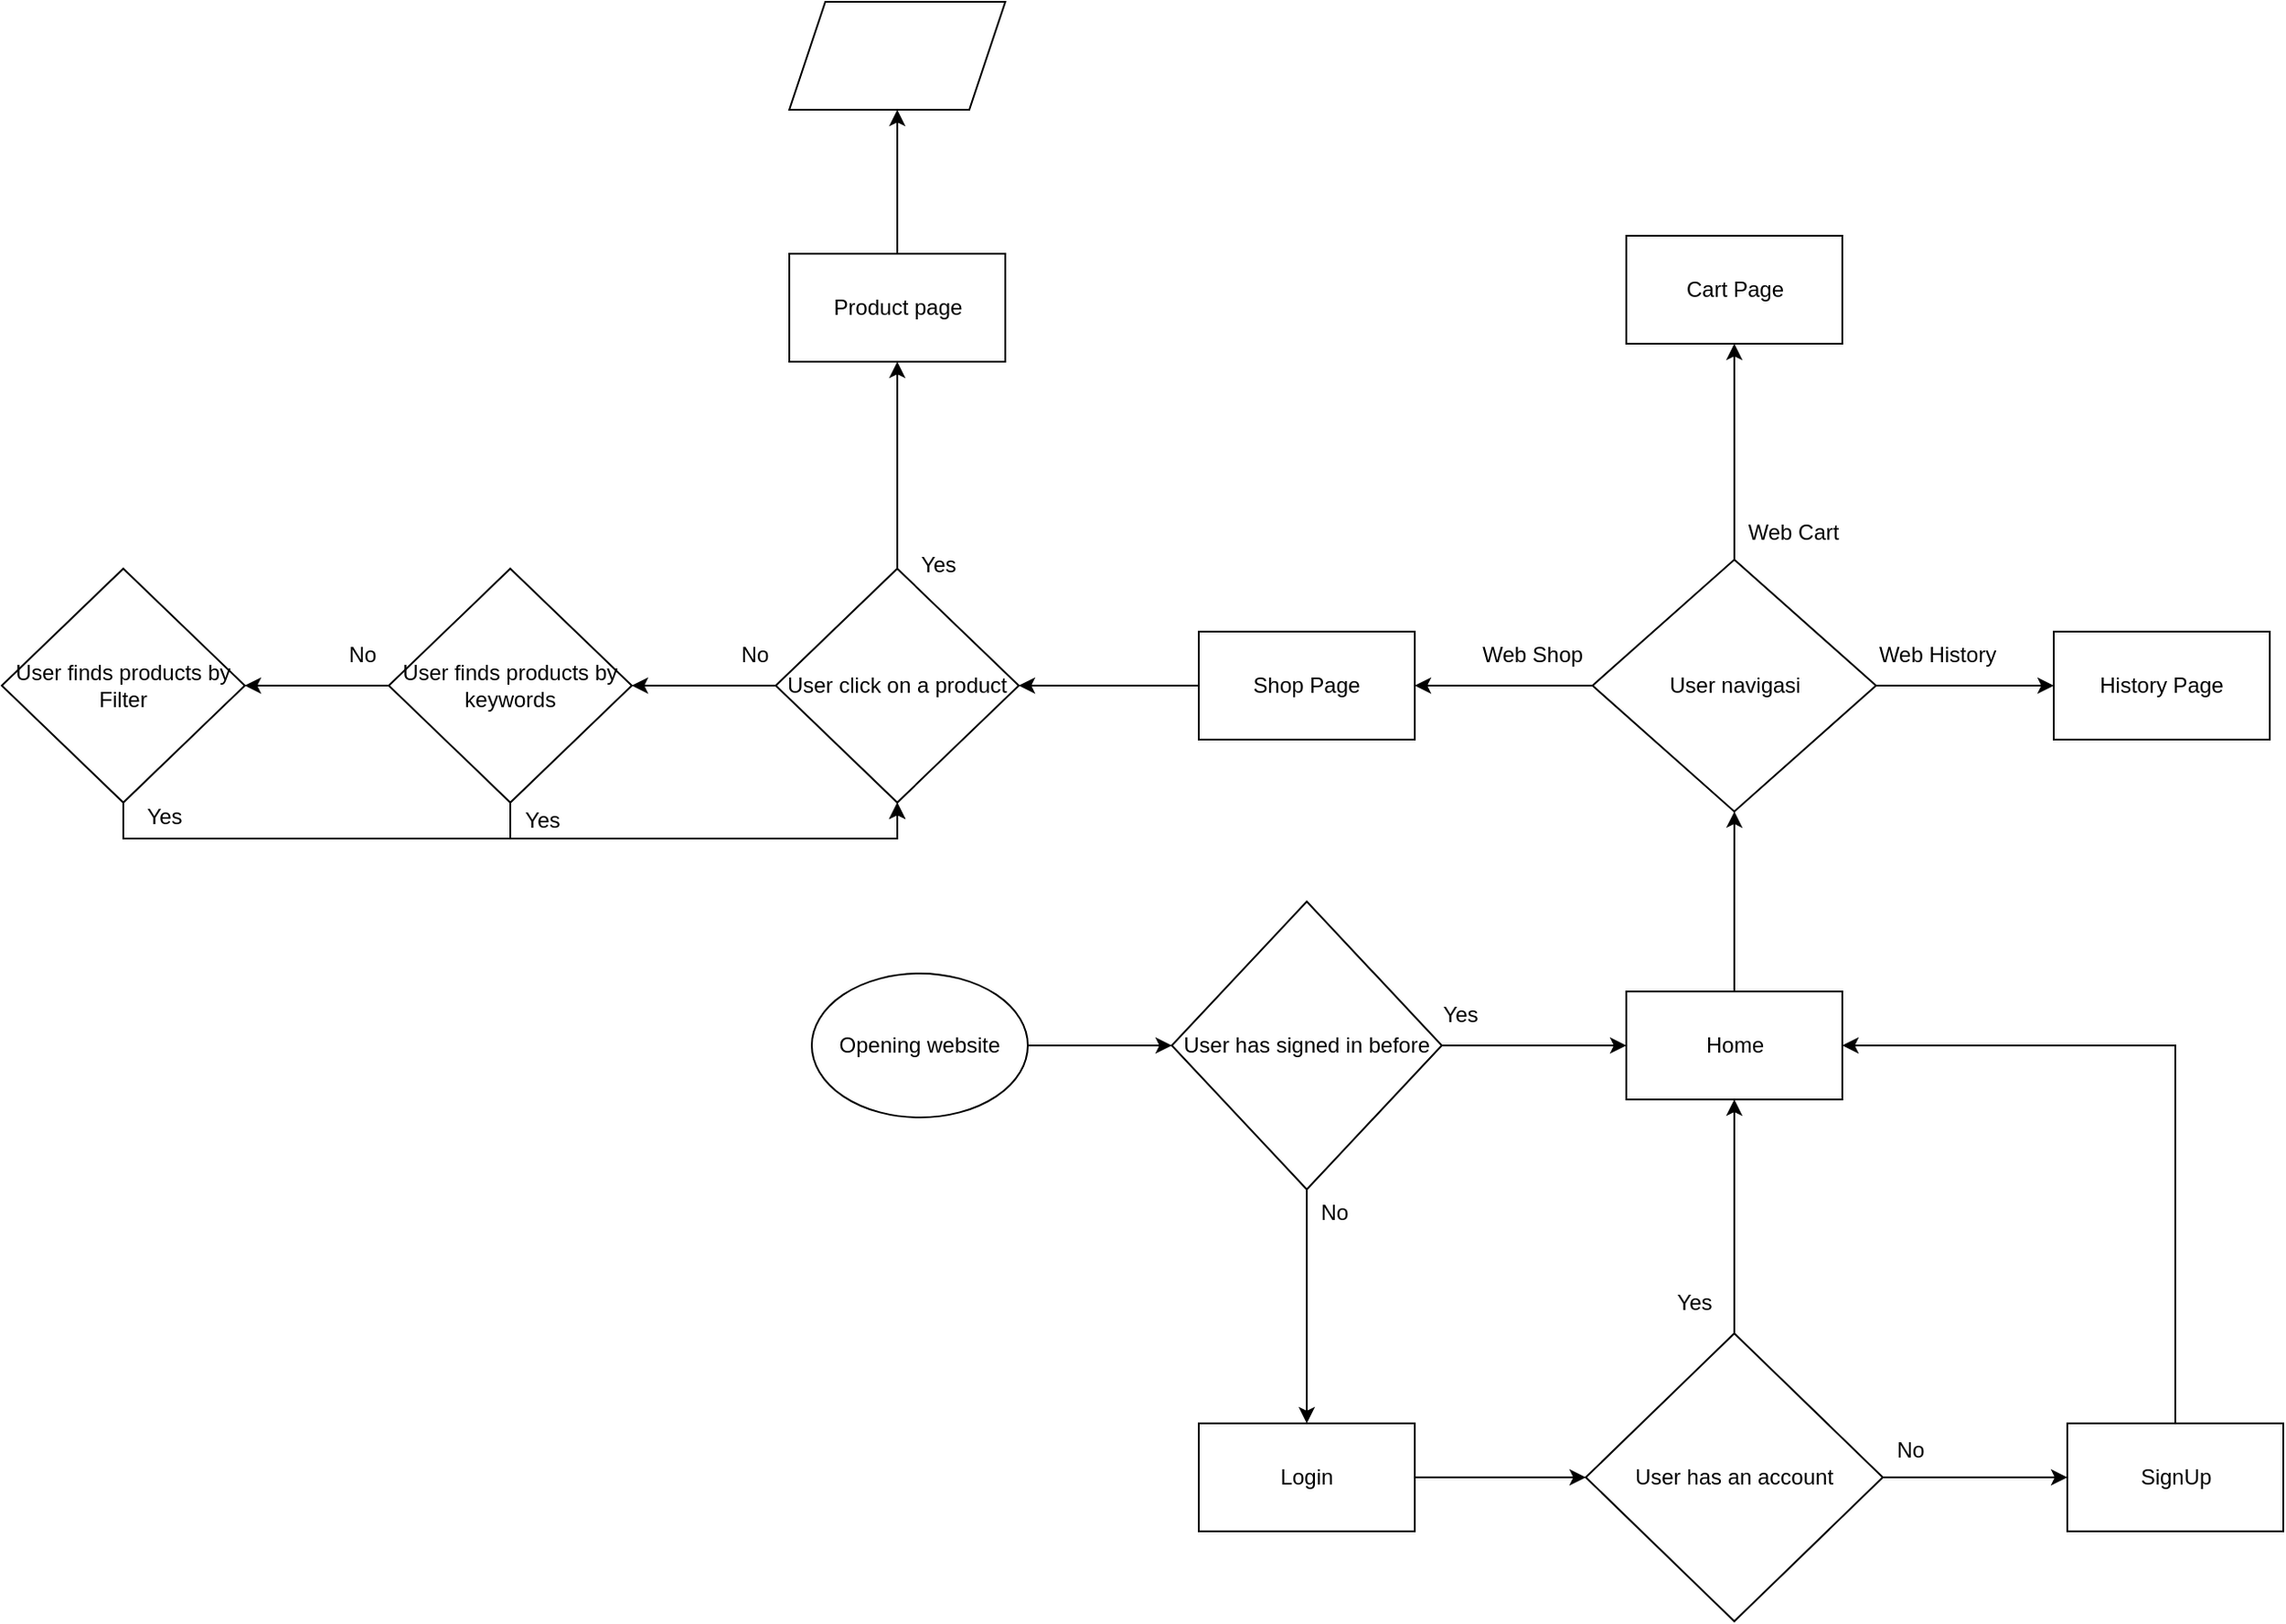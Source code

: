 <mxfile version="24.5.2" type="device">
  <diagram id="C5RBs43oDa-KdzZeNtuy" name="Page-1">
    <mxGraphModel dx="1829" dy="1738" grid="1" gridSize="10" guides="1" tooltips="1" connect="1" arrows="1" fold="1" page="1" pageScale="1" pageWidth="827" pageHeight="1169" math="0" shadow="0">
      <root>
        <mxCell id="WIyWlLk6GJQsqaUBKTNV-0" />
        <mxCell id="WIyWlLk6GJQsqaUBKTNV-1" parent="WIyWlLk6GJQsqaUBKTNV-0" />
        <mxCell id="TU3rZOGw9hY2_2EKhp-z-3" value="" style="edgeStyle=orthogonalEdgeStyle;rounded=0;orthogonalLoop=1;jettySize=auto;html=1;entryX=0;entryY=0.5;entryDx=0;entryDy=0;" edge="1" parent="WIyWlLk6GJQsqaUBKTNV-1" source="TU3rZOGw9hY2_2EKhp-z-0" target="TU3rZOGw9hY2_2EKhp-z-2">
          <mxGeometry relative="1" as="geometry" />
        </mxCell>
        <mxCell id="TU3rZOGw9hY2_2EKhp-z-0" value="Opening website" style="ellipse;whiteSpace=wrap;html=1;" vertex="1" parent="WIyWlLk6GJQsqaUBKTNV-1">
          <mxGeometry x="-30" width="120" height="80" as="geometry" />
        </mxCell>
        <mxCell id="TU3rZOGw9hY2_2EKhp-z-5" value="" style="edgeStyle=orthogonalEdgeStyle;rounded=0;orthogonalLoop=1;jettySize=auto;html=1;" edge="1" parent="WIyWlLk6GJQsqaUBKTNV-1" source="TU3rZOGw9hY2_2EKhp-z-2" target="TU3rZOGw9hY2_2EKhp-z-4">
          <mxGeometry relative="1" as="geometry" />
        </mxCell>
        <mxCell id="TU3rZOGw9hY2_2EKhp-z-8" value="" style="edgeStyle=orthogonalEdgeStyle;rounded=0;orthogonalLoop=1;jettySize=auto;html=1;" edge="1" parent="WIyWlLk6GJQsqaUBKTNV-1" source="TU3rZOGw9hY2_2EKhp-z-2" target="TU3rZOGw9hY2_2EKhp-z-7">
          <mxGeometry relative="1" as="geometry" />
        </mxCell>
        <mxCell id="TU3rZOGw9hY2_2EKhp-z-2" value="User has signed in before" style="rhombus;whiteSpace=wrap;html=1;" vertex="1" parent="WIyWlLk6GJQsqaUBKTNV-1">
          <mxGeometry x="170" y="-40" width="150" height="160" as="geometry" />
        </mxCell>
        <mxCell id="TU3rZOGw9hY2_2EKhp-z-21" value="" style="edgeStyle=orthogonalEdgeStyle;rounded=0;orthogonalLoop=1;jettySize=auto;html=1;" edge="1" parent="WIyWlLk6GJQsqaUBKTNV-1" source="TU3rZOGw9hY2_2EKhp-z-4" target="TU3rZOGw9hY2_2EKhp-z-20">
          <mxGeometry relative="1" as="geometry" />
        </mxCell>
        <mxCell id="TU3rZOGw9hY2_2EKhp-z-4" value="Home" style="whiteSpace=wrap;html=1;" vertex="1" parent="WIyWlLk6GJQsqaUBKTNV-1">
          <mxGeometry x="422.5" y="10" width="120" height="60" as="geometry" />
        </mxCell>
        <mxCell id="TU3rZOGw9hY2_2EKhp-z-6" value="Yes" style="text;html=1;align=center;verticalAlign=middle;resizable=0;points=[];autosize=1;strokeColor=none;fillColor=none;" vertex="1" parent="WIyWlLk6GJQsqaUBKTNV-1">
          <mxGeometry x="310" y="8" width="40" height="30" as="geometry" />
        </mxCell>
        <mxCell id="TU3rZOGw9hY2_2EKhp-z-13" value="" style="edgeStyle=orthogonalEdgeStyle;rounded=0;orthogonalLoop=1;jettySize=auto;html=1;" edge="1" parent="WIyWlLk6GJQsqaUBKTNV-1" source="TU3rZOGw9hY2_2EKhp-z-7" target="TU3rZOGw9hY2_2EKhp-z-12">
          <mxGeometry relative="1" as="geometry" />
        </mxCell>
        <mxCell id="TU3rZOGw9hY2_2EKhp-z-7" value="Login" style="whiteSpace=wrap;html=1;" vertex="1" parent="WIyWlLk6GJQsqaUBKTNV-1">
          <mxGeometry x="185" y="250" width="120" height="60" as="geometry" />
        </mxCell>
        <mxCell id="TU3rZOGw9hY2_2EKhp-z-9" value="No" style="text;html=1;align=center;verticalAlign=middle;resizable=0;points=[];autosize=1;strokeColor=none;fillColor=none;" vertex="1" parent="WIyWlLk6GJQsqaUBKTNV-1">
          <mxGeometry x="240" y="118" width="40" height="30" as="geometry" />
        </mxCell>
        <mxCell id="TU3rZOGw9hY2_2EKhp-z-14" style="edgeStyle=orthogonalEdgeStyle;rounded=0;orthogonalLoop=1;jettySize=auto;html=1;exitX=0.5;exitY=0;exitDx=0;exitDy=0;entryX=0.5;entryY=1;entryDx=0;entryDy=0;" edge="1" parent="WIyWlLk6GJQsqaUBKTNV-1" source="TU3rZOGw9hY2_2EKhp-z-12" target="TU3rZOGw9hY2_2EKhp-z-4">
          <mxGeometry relative="1" as="geometry" />
        </mxCell>
        <mxCell id="TU3rZOGw9hY2_2EKhp-z-17" value="" style="edgeStyle=orthogonalEdgeStyle;rounded=0;orthogonalLoop=1;jettySize=auto;html=1;" edge="1" parent="WIyWlLk6GJQsqaUBKTNV-1" source="TU3rZOGw9hY2_2EKhp-z-12" target="TU3rZOGw9hY2_2EKhp-z-16">
          <mxGeometry relative="1" as="geometry" />
        </mxCell>
        <mxCell id="TU3rZOGw9hY2_2EKhp-z-12" value="User has an account" style="rhombus;whiteSpace=wrap;html=1;" vertex="1" parent="WIyWlLk6GJQsqaUBKTNV-1">
          <mxGeometry x="400" y="200" width="165" height="160" as="geometry" />
        </mxCell>
        <mxCell id="TU3rZOGw9hY2_2EKhp-z-15" value="Yes" style="text;html=1;align=center;verticalAlign=middle;resizable=0;points=[];autosize=1;strokeColor=none;fillColor=none;" vertex="1" parent="WIyWlLk6GJQsqaUBKTNV-1">
          <mxGeometry x="440" y="168" width="40" height="30" as="geometry" />
        </mxCell>
        <mxCell id="TU3rZOGw9hY2_2EKhp-z-19" style="edgeStyle=orthogonalEdgeStyle;rounded=0;orthogonalLoop=1;jettySize=auto;html=1;exitX=0.5;exitY=0;exitDx=0;exitDy=0;entryX=1;entryY=0.5;entryDx=0;entryDy=0;" edge="1" parent="WIyWlLk6GJQsqaUBKTNV-1" source="TU3rZOGw9hY2_2EKhp-z-16" target="TU3rZOGw9hY2_2EKhp-z-4">
          <mxGeometry relative="1" as="geometry" />
        </mxCell>
        <mxCell id="TU3rZOGw9hY2_2EKhp-z-16" value="SignUp" style="whiteSpace=wrap;html=1;" vertex="1" parent="WIyWlLk6GJQsqaUBKTNV-1">
          <mxGeometry x="667.5" y="250" width="120" height="60" as="geometry" />
        </mxCell>
        <mxCell id="TU3rZOGw9hY2_2EKhp-z-18" value="No" style="text;html=1;align=center;verticalAlign=middle;resizable=0;points=[];autosize=1;strokeColor=none;fillColor=none;" vertex="1" parent="WIyWlLk6GJQsqaUBKTNV-1">
          <mxGeometry x="560" y="250" width="40" height="30" as="geometry" />
        </mxCell>
        <mxCell id="TU3rZOGw9hY2_2EKhp-z-23" value="" style="edgeStyle=orthogonalEdgeStyle;rounded=0;orthogonalLoop=1;jettySize=auto;html=1;" edge="1" parent="WIyWlLk6GJQsqaUBKTNV-1" source="TU3rZOGw9hY2_2EKhp-z-20" target="TU3rZOGw9hY2_2EKhp-z-22">
          <mxGeometry relative="1" as="geometry" />
        </mxCell>
        <mxCell id="TU3rZOGw9hY2_2EKhp-z-26" value="" style="edgeStyle=orthogonalEdgeStyle;rounded=0;orthogonalLoop=1;jettySize=auto;html=1;" edge="1" parent="WIyWlLk6GJQsqaUBKTNV-1" source="TU3rZOGw9hY2_2EKhp-z-20" target="TU3rZOGw9hY2_2EKhp-z-25">
          <mxGeometry relative="1" as="geometry" />
        </mxCell>
        <mxCell id="TU3rZOGw9hY2_2EKhp-z-29" value="" style="edgeStyle=orthogonalEdgeStyle;rounded=0;orthogonalLoop=1;jettySize=auto;html=1;" edge="1" parent="WIyWlLk6GJQsqaUBKTNV-1" source="TU3rZOGw9hY2_2EKhp-z-20" target="TU3rZOGw9hY2_2EKhp-z-28">
          <mxGeometry relative="1" as="geometry" />
        </mxCell>
        <mxCell id="TU3rZOGw9hY2_2EKhp-z-20" value="User navigasi" style="rhombus;whiteSpace=wrap;html=1;" vertex="1" parent="WIyWlLk6GJQsqaUBKTNV-1">
          <mxGeometry x="403.75" y="-230" width="157.5" height="140" as="geometry" />
        </mxCell>
        <mxCell id="TU3rZOGw9hY2_2EKhp-z-32" value="" style="edgeStyle=orthogonalEdgeStyle;rounded=0;orthogonalLoop=1;jettySize=auto;html=1;" edge="1" parent="WIyWlLk6GJQsqaUBKTNV-1" source="TU3rZOGw9hY2_2EKhp-z-22" target="TU3rZOGw9hY2_2EKhp-z-31">
          <mxGeometry relative="1" as="geometry" />
        </mxCell>
        <mxCell id="TU3rZOGw9hY2_2EKhp-z-22" value="Shop Page" style="whiteSpace=wrap;html=1;" vertex="1" parent="WIyWlLk6GJQsqaUBKTNV-1">
          <mxGeometry x="185" y="-190" width="120" height="60" as="geometry" />
        </mxCell>
        <mxCell id="TU3rZOGw9hY2_2EKhp-z-24" value="Web Shop" style="text;html=1;align=center;verticalAlign=middle;resizable=0;points=[];autosize=1;strokeColor=none;fillColor=none;" vertex="1" parent="WIyWlLk6GJQsqaUBKTNV-1">
          <mxGeometry x="330" y="-192" width="80" height="30" as="geometry" />
        </mxCell>
        <mxCell id="TU3rZOGw9hY2_2EKhp-z-25" value="Cart Page" style="whiteSpace=wrap;html=1;" vertex="1" parent="WIyWlLk6GJQsqaUBKTNV-1">
          <mxGeometry x="422.5" y="-410" width="120" height="60" as="geometry" />
        </mxCell>
        <mxCell id="TU3rZOGw9hY2_2EKhp-z-27" value="Web Cart" style="text;html=1;align=center;verticalAlign=middle;resizable=0;points=[];autosize=1;strokeColor=none;fillColor=none;" vertex="1" parent="WIyWlLk6GJQsqaUBKTNV-1">
          <mxGeometry x="480" y="-260" width="70" height="30" as="geometry" />
        </mxCell>
        <mxCell id="TU3rZOGw9hY2_2EKhp-z-28" value="History Page" style="whiteSpace=wrap;html=1;" vertex="1" parent="WIyWlLk6GJQsqaUBKTNV-1">
          <mxGeometry x="660" y="-190" width="120" height="60" as="geometry" />
        </mxCell>
        <mxCell id="TU3rZOGw9hY2_2EKhp-z-30" value="Web History" style="text;html=1;align=center;verticalAlign=middle;resizable=0;points=[];autosize=1;strokeColor=none;fillColor=none;" vertex="1" parent="WIyWlLk6GJQsqaUBKTNV-1">
          <mxGeometry x="550" y="-192" width="90" height="30" as="geometry" />
        </mxCell>
        <mxCell id="TU3rZOGw9hY2_2EKhp-z-34" value="" style="edgeStyle=orthogonalEdgeStyle;rounded=0;orthogonalLoop=1;jettySize=auto;html=1;" edge="1" parent="WIyWlLk6GJQsqaUBKTNV-1" source="TU3rZOGw9hY2_2EKhp-z-31" target="TU3rZOGw9hY2_2EKhp-z-33">
          <mxGeometry relative="1" as="geometry" />
        </mxCell>
        <mxCell id="TU3rZOGw9hY2_2EKhp-z-36" value="" style="edgeStyle=orthogonalEdgeStyle;rounded=0;orthogonalLoop=1;jettySize=auto;html=1;" edge="1" parent="WIyWlLk6GJQsqaUBKTNV-1" source="TU3rZOGw9hY2_2EKhp-z-31" target="TU3rZOGw9hY2_2EKhp-z-35">
          <mxGeometry relative="1" as="geometry" />
        </mxCell>
        <mxCell id="TU3rZOGw9hY2_2EKhp-z-31" value="User click on a product" style="rhombus;whiteSpace=wrap;html=1;" vertex="1" parent="WIyWlLk6GJQsqaUBKTNV-1">
          <mxGeometry x="-50" y="-225" width="135" height="130" as="geometry" />
        </mxCell>
        <mxCell id="TU3rZOGw9hY2_2EKhp-z-53" value="" style="edgeStyle=orthogonalEdgeStyle;rounded=0;orthogonalLoop=1;jettySize=auto;html=1;" edge="1" parent="WIyWlLk6GJQsqaUBKTNV-1" source="TU3rZOGw9hY2_2EKhp-z-33" target="TU3rZOGw9hY2_2EKhp-z-52">
          <mxGeometry relative="1" as="geometry" />
        </mxCell>
        <mxCell id="TU3rZOGw9hY2_2EKhp-z-33" value="Product page" style="whiteSpace=wrap;html=1;" vertex="1" parent="WIyWlLk6GJQsqaUBKTNV-1">
          <mxGeometry x="-42.5" y="-400" width="120" height="60" as="geometry" />
        </mxCell>
        <mxCell id="TU3rZOGw9hY2_2EKhp-z-38" value="" style="edgeStyle=orthogonalEdgeStyle;rounded=0;orthogonalLoop=1;jettySize=auto;html=1;" edge="1" parent="WIyWlLk6GJQsqaUBKTNV-1" source="TU3rZOGw9hY2_2EKhp-z-35" target="TU3rZOGw9hY2_2EKhp-z-37">
          <mxGeometry relative="1" as="geometry" />
        </mxCell>
        <mxCell id="TU3rZOGw9hY2_2EKhp-z-43" style="edgeStyle=orthogonalEdgeStyle;rounded=0;orthogonalLoop=1;jettySize=auto;html=1;exitX=0.5;exitY=1;exitDx=0;exitDy=0;entryX=0.5;entryY=1;entryDx=0;entryDy=0;" edge="1" parent="WIyWlLk6GJQsqaUBKTNV-1" source="TU3rZOGw9hY2_2EKhp-z-35" target="TU3rZOGw9hY2_2EKhp-z-31">
          <mxGeometry relative="1" as="geometry" />
        </mxCell>
        <mxCell id="TU3rZOGw9hY2_2EKhp-z-35" value="User finds products by keywords" style="rhombus;whiteSpace=wrap;html=1;" vertex="1" parent="WIyWlLk6GJQsqaUBKTNV-1">
          <mxGeometry x="-265" y="-225" width="135" height="130" as="geometry" />
        </mxCell>
        <mxCell id="TU3rZOGw9hY2_2EKhp-z-44" style="edgeStyle=orthogonalEdgeStyle;rounded=0;orthogonalLoop=1;jettySize=auto;html=1;exitX=0.5;exitY=1;exitDx=0;exitDy=0;entryX=0.5;entryY=1;entryDx=0;entryDy=0;" edge="1" parent="WIyWlLk6GJQsqaUBKTNV-1" source="TU3rZOGw9hY2_2EKhp-z-37" target="TU3rZOGw9hY2_2EKhp-z-31">
          <mxGeometry relative="1" as="geometry" />
        </mxCell>
        <mxCell id="TU3rZOGw9hY2_2EKhp-z-37" value="User finds products by Filter" style="rhombus;whiteSpace=wrap;html=1;" vertex="1" parent="WIyWlLk6GJQsqaUBKTNV-1">
          <mxGeometry x="-480" y="-225" width="135" height="130" as="geometry" />
        </mxCell>
        <mxCell id="TU3rZOGw9hY2_2EKhp-z-39" value="Yes" style="text;html=1;align=center;verticalAlign=middle;resizable=0;points=[];autosize=1;strokeColor=none;fillColor=none;" vertex="1" parent="WIyWlLk6GJQsqaUBKTNV-1">
          <mxGeometry x="20" y="-242" width="40" height="30" as="geometry" />
        </mxCell>
        <mxCell id="TU3rZOGw9hY2_2EKhp-z-40" value="Yes" style="text;html=1;align=center;verticalAlign=middle;resizable=0;points=[];autosize=1;strokeColor=none;fillColor=none;" vertex="1" parent="WIyWlLk6GJQsqaUBKTNV-1">
          <mxGeometry x="-200" y="-100" width="40" height="30" as="geometry" />
        </mxCell>
        <mxCell id="TU3rZOGw9hY2_2EKhp-z-41" value="No" style="text;html=1;align=center;verticalAlign=middle;resizable=0;points=[];autosize=1;strokeColor=none;fillColor=none;" vertex="1" parent="WIyWlLk6GJQsqaUBKTNV-1">
          <mxGeometry x="-82.5" y="-192" width="40" height="30" as="geometry" />
        </mxCell>
        <mxCell id="TU3rZOGw9hY2_2EKhp-z-42" value="No" style="text;html=1;align=center;verticalAlign=middle;resizable=0;points=[];autosize=1;strokeColor=none;fillColor=none;" vertex="1" parent="WIyWlLk6GJQsqaUBKTNV-1">
          <mxGeometry x="-300" y="-192" width="40" height="30" as="geometry" />
        </mxCell>
        <mxCell id="TU3rZOGw9hY2_2EKhp-z-45" value="Yes" style="text;html=1;align=center;verticalAlign=middle;resizable=0;points=[];autosize=1;strokeColor=none;fillColor=none;" vertex="1" parent="WIyWlLk6GJQsqaUBKTNV-1">
          <mxGeometry x="-410" y="-102" width="40" height="30" as="geometry" />
        </mxCell>
        <mxCell id="TU3rZOGw9hY2_2EKhp-z-52" value="" style="shape=parallelogram;perimeter=parallelogramPerimeter;whiteSpace=wrap;html=1;fixedSize=1;" vertex="1" parent="WIyWlLk6GJQsqaUBKTNV-1">
          <mxGeometry x="-42.5" y="-540" width="120" height="60" as="geometry" />
        </mxCell>
      </root>
    </mxGraphModel>
  </diagram>
</mxfile>
